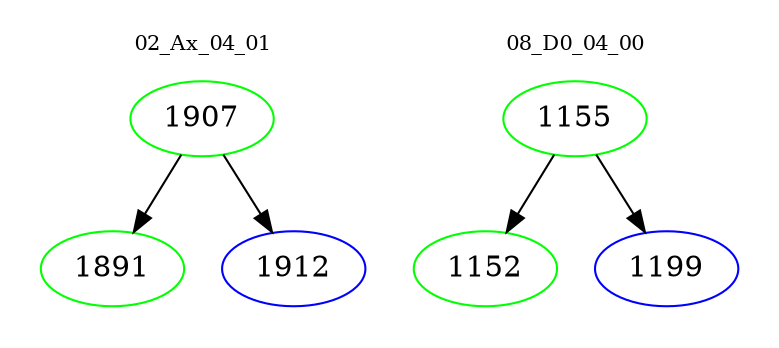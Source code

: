 digraph{
subgraph cluster_0 {
color = white
label = "02_Ax_04_01";
fontsize=10;
T0_1907 [label="1907", color="green"]
T0_1907 -> T0_1891 [color="black"]
T0_1891 [label="1891", color="green"]
T0_1907 -> T0_1912 [color="black"]
T0_1912 [label="1912", color="blue"]
}
subgraph cluster_1 {
color = white
label = "08_D0_04_00";
fontsize=10;
T1_1155 [label="1155", color="green"]
T1_1155 -> T1_1152 [color="black"]
T1_1152 [label="1152", color="green"]
T1_1155 -> T1_1199 [color="black"]
T1_1199 [label="1199", color="blue"]
}
}
